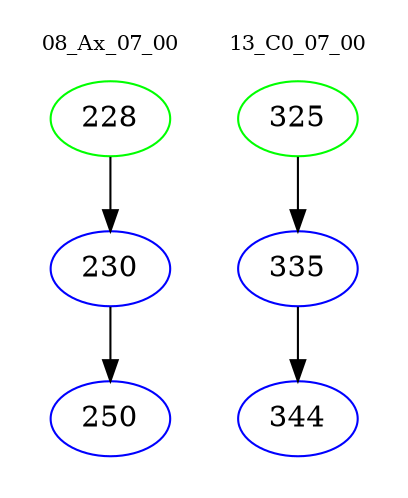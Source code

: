 digraph{
subgraph cluster_0 {
color = white
label = "08_Ax_07_00";
fontsize=10;
T0_228 [label="228", color="green"]
T0_228 -> T0_230 [color="black"]
T0_230 [label="230", color="blue"]
T0_230 -> T0_250 [color="black"]
T0_250 [label="250", color="blue"]
}
subgraph cluster_1 {
color = white
label = "13_C0_07_00";
fontsize=10;
T1_325 [label="325", color="green"]
T1_325 -> T1_335 [color="black"]
T1_335 [label="335", color="blue"]
T1_335 -> T1_344 [color="black"]
T1_344 [label="344", color="blue"]
}
}
